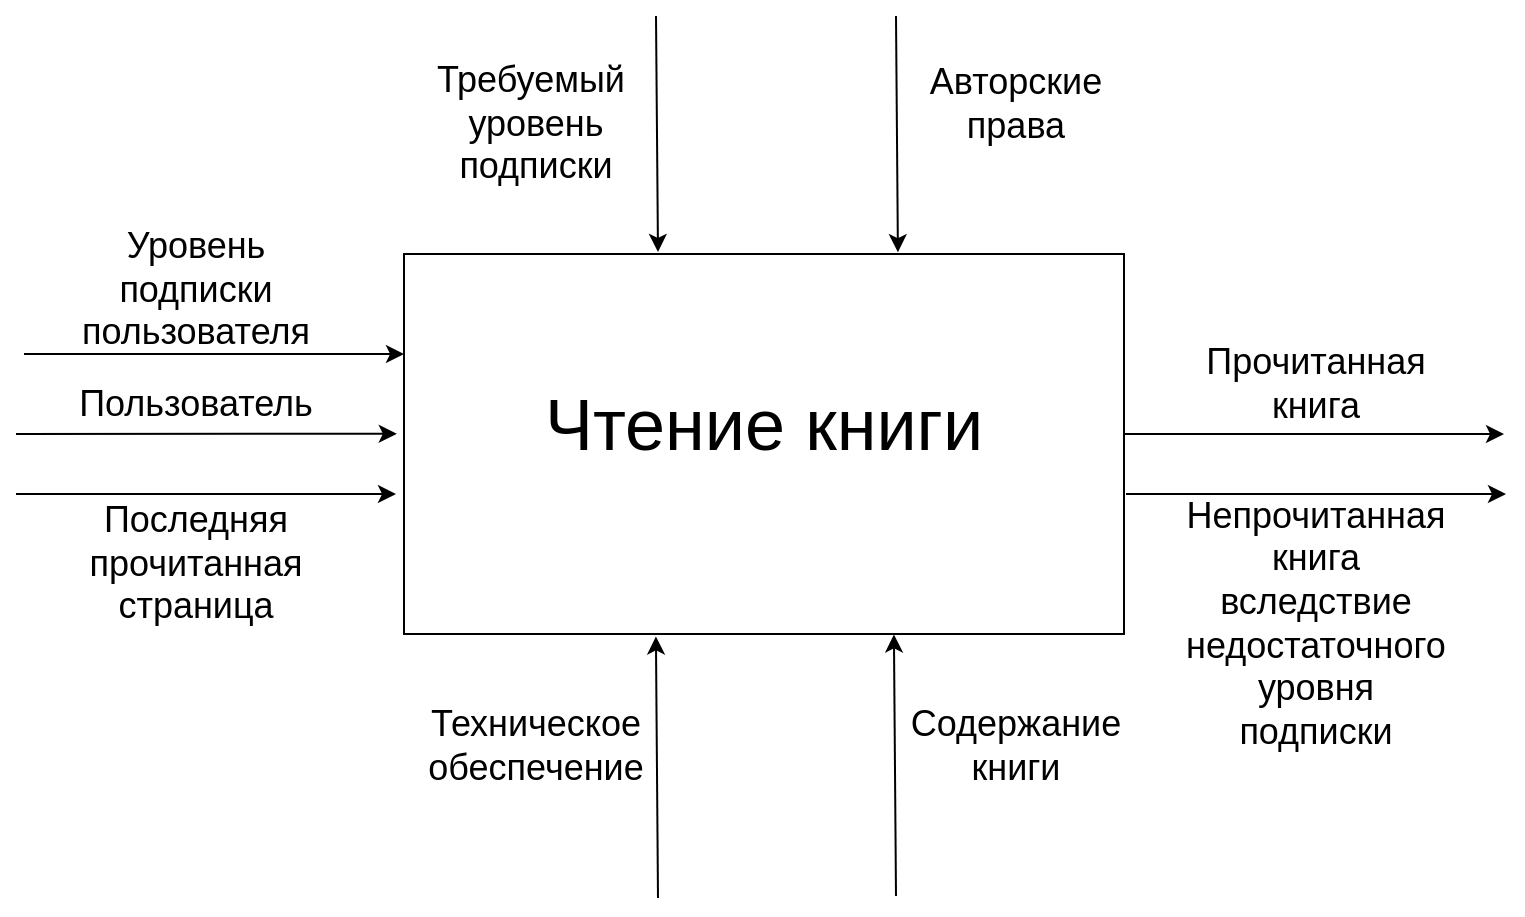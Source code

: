 <mxfile version="24.3.0" type="device">
  <diagram name="Страница — 1" id="TLh9X54PAJgE0xWB2Tf8">
    <mxGraphModel dx="1257" dy="603" grid="1" gridSize="10" guides="1" tooltips="1" connect="1" arrows="1" fold="1" page="1" pageScale="1" pageWidth="827" pageHeight="1169" math="0" shadow="0">
      <root>
        <mxCell id="0" />
        <mxCell id="1" parent="0" />
        <mxCell id="bog1asnSHnANV426DPgH-3" value="" style="group" vertex="1" connectable="0" parent="1">
          <mxGeometry x="234" y="360" width="360" height="190" as="geometry" />
        </mxCell>
        <mxCell id="bog1asnSHnANV426DPgH-1" value="" style="rounded=0;whiteSpace=wrap;html=1;" vertex="1" parent="bog1asnSHnANV426DPgH-3">
          <mxGeometry width="360" height="190" as="geometry" />
        </mxCell>
        <mxCell id="bog1asnSHnANV426DPgH-2" value="&lt;font style=&quot;font-size: 36px;&quot;&gt;Чтение книги&lt;/font&gt;" style="text;html=1;align=center;verticalAlign=middle;whiteSpace=wrap;rounded=0;" vertex="1" parent="bog1asnSHnANV426DPgH-3">
          <mxGeometry x="60" y="70" width="240" height="30" as="geometry" />
        </mxCell>
        <mxCell id="bog1asnSHnANV426DPgH-4" value="" style="endArrow=classic;html=1;rounded=0;entryX=-0.01;entryY=0.473;entryDx=0;entryDy=0;entryPerimeter=0;" edge="1" parent="1" target="bog1asnSHnANV426DPgH-1">
          <mxGeometry width="50" height="50" relative="1" as="geometry">
            <mxPoint x="40" y="450" as="sourcePoint" />
            <mxPoint x="240" y="440" as="targetPoint" />
          </mxGeometry>
        </mxCell>
        <mxCell id="bog1asnSHnANV426DPgH-7" value="&lt;font style=&quot;font-size: 18px;&quot;&gt;Последняя прочитанная страница&lt;/font&gt;" style="text;html=1;align=center;verticalAlign=middle;whiteSpace=wrap;rounded=0;" vertex="1" parent="1">
          <mxGeometry x="100" y="500" width="60" height="30" as="geometry" />
        </mxCell>
        <mxCell id="bog1asnSHnANV426DPgH-8" value="" style="endArrow=classic;html=1;rounded=0;entryX=0.686;entryY=-0.01;entryDx=0;entryDy=0;entryPerimeter=0;" edge="1" parent="1">
          <mxGeometry width="50" height="50" relative="1" as="geometry">
            <mxPoint x="480" y="241" as="sourcePoint" />
            <mxPoint x="480.96" y="359.1" as="targetPoint" />
          </mxGeometry>
        </mxCell>
        <mxCell id="bog1asnSHnANV426DPgH-9" value="&lt;font style=&quot;font-size: 18px;&quot;&gt;Содержание книги&lt;/font&gt;" style="text;html=1;align=center;verticalAlign=middle;whiteSpace=wrap;rounded=0;" vertex="1" parent="1">
          <mxGeometry x="510" y="591" width="60" height="30" as="geometry" />
        </mxCell>
        <mxCell id="bog1asnSHnANV426DPgH-10" value="" style="endArrow=classic;html=1;rounded=0;entryX=0.686;entryY=-0.01;entryDx=0;entryDy=0;entryPerimeter=0;" edge="1" parent="1">
          <mxGeometry width="50" height="50" relative="1" as="geometry">
            <mxPoint x="360" y="241" as="sourcePoint" />
            <mxPoint x="361" y="359" as="targetPoint" />
          </mxGeometry>
        </mxCell>
        <mxCell id="bog1asnSHnANV426DPgH-11" value="" style="endArrow=classic;html=1;rounded=0;entryX=0.236;entryY=0.996;entryDx=0;entryDy=0;entryPerimeter=0;" edge="1" parent="1">
          <mxGeometry width="50" height="50" relative="1" as="geometry">
            <mxPoint x="361" y="682" as="sourcePoint" />
            <mxPoint x="359.96" y="551.24" as="targetPoint" />
          </mxGeometry>
        </mxCell>
        <mxCell id="bog1asnSHnANV426DPgH-12" value="&lt;font style=&quot;font-size: 18px;&quot;&gt;Техническое обеспечение&lt;/font&gt;" style="text;html=1;align=center;verticalAlign=middle;whiteSpace=wrap;rounded=0;" vertex="1" parent="1">
          <mxGeometry x="270" y="591" width="60" height="30" as="geometry" />
        </mxCell>
        <mxCell id="bog1asnSHnANV426DPgH-13" value="" style="endArrow=classic;html=1;rounded=0;entryX=0.236;entryY=0.996;entryDx=0;entryDy=0;entryPerimeter=0;" edge="1" parent="1">
          <mxGeometry width="50" height="50" relative="1" as="geometry">
            <mxPoint x="480" y="681" as="sourcePoint" />
            <mxPoint x="478.96" y="550.24" as="targetPoint" />
          </mxGeometry>
        </mxCell>
        <mxCell id="bog1asnSHnANV426DPgH-14" value="&lt;font style=&quot;font-size: 18px;&quot;&gt;Авторские права&lt;/font&gt;" style="text;html=1;align=center;verticalAlign=middle;whiteSpace=wrap;rounded=0;" vertex="1" parent="1">
          <mxGeometry x="510" y="270" width="60" height="30" as="geometry" />
        </mxCell>
        <mxCell id="bog1asnSHnANV426DPgH-17" value="" style="endArrow=classic;html=1;rounded=0;entryX=-0.01;entryY=0.473;entryDx=0;entryDy=0;entryPerimeter=0;" edge="1" parent="1">
          <mxGeometry width="50" height="50" relative="1" as="geometry">
            <mxPoint x="40" y="480" as="sourcePoint" />
            <mxPoint x="230" y="480" as="targetPoint" />
          </mxGeometry>
        </mxCell>
        <mxCell id="bog1asnSHnANV426DPgH-18" value="&lt;font style=&quot;font-size: 18px;&quot;&gt;Пользователь&lt;/font&gt;" style="text;html=1;align=center;verticalAlign=middle;whiteSpace=wrap;rounded=0;" vertex="1" parent="1">
          <mxGeometry x="100" y="420" width="60" height="30" as="geometry" />
        </mxCell>
        <mxCell id="bog1asnSHnANV426DPgH-19" value="&lt;font style=&quot;font-size: 18px;&quot;&gt;Требуемый&amp;nbsp; уровень подписки&lt;/font&gt;" style="text;html=1;align=center;verticalAlign=middle;whiteSpace=wrap;rounded=0;" vertex="1" parent="1">
          <mxGeometry x="270" y="280" width="60" height="30" as="geometry" />
        </mxCell>
        <mxCell id="bog1asnSHnANV426DPgH-21" value="" style="endArrow=classic;html=1;rounded=0;entryX=-0.01;entryY=0.473;entryDx=0;entryDy=0;entryPerimeter=0;" edge="1" parent="1">
          <mxGeometry width="50" height="50" relative="1" as="geometry">
            <mxPoint x="44" y="410" as="sourcePoint" />
            <mxPoint x="234" y="410" as="targetPoint" />
          </mxGeometry>
        </mxCell>
        <mxCell id="bog1asnSHnANV426DPgH-22" value="&lt;font style=&quot;font-size: 18px;&quot;&gt;Уровень подписки&lt;/font&gt; &lt;font style=&quot;font-size: 18px;&quot;&gt;пользователя&lt;/font&gt;" style="text;html=1;align=center;verticalAlign=middle;whiteSpace=wrap;rounded=0;" vertex="1" parent="1">
          <mxGeometry x="100" y="363" width="60" height="30" as="geometry" />
        </mxCell>
        <mxCell id="bog1asnSHnANV426DPgH-24" value="" style="endArrow=classic;html=1;rounded=0;entryX=-0.01;entryY=0.473;entryDx=0;entryDy=0;entryPerimeter=0;" edge="1" parent="1">
          <mxGeometry width="50" height="50" relative="1" as="geometry">
            <mxPoint x="594" y="450" as="sourcePoint" />
            <mxPoint x="784" y="450" as="targetPoint" />
          </mxGeometry>
        </mxCell>
        <mxCell id="bog1asnSHnANV426DPgH-25" value="&lt;font style=&quot;font-size: 18px;&quot;&gt;Прочитанная книга&lt;/font&gt;" style="text;html=1;align=center;verticalAlign=middle;whiteSpace=wrap;rounded=0;" vertex="1" parent="1">
          <mxGeometry x="660" y="410" width="60" height="30" as="geometry" />
        </mxCell>
        <mxCell id="bog1asnSHnANV426DPgH-26" value="" style="endArrow=classic;html=1;rounded=0;entryX=-0.01;entryY=0.473;entryDx=0;entryDy=0;entryPerimeter=0;" edge="1" parent="1">
          <mxGeometry width="50" height="50" relative="1" as="geometry">
            <mxPoint x="595" y="480" as="sourcePoint" />
            <mxPoint x="785" y="480" as="targetPoint" />
          </mxGeometry>
        </mxCell>
        <mxCell id="bog1asnSHnANV426DPgH-27" value="&lt;font style=&quot;font-size: 18px;&quot;&gt;Непрочитанная книга вследствие недостаточного уровня подписки&lt;/font&gt;" style="text;html=1;align=center;verticalAlign=middle;whiteSpace=wrap;rounded=0;" vertex="1" parent="1">
          <mxGeometry x="660" y="530" width="60" height="30" as="geometry" />
        </mxCell>
      </root>
    </mxGraphModel>
  </diagram>
</mxfile>
